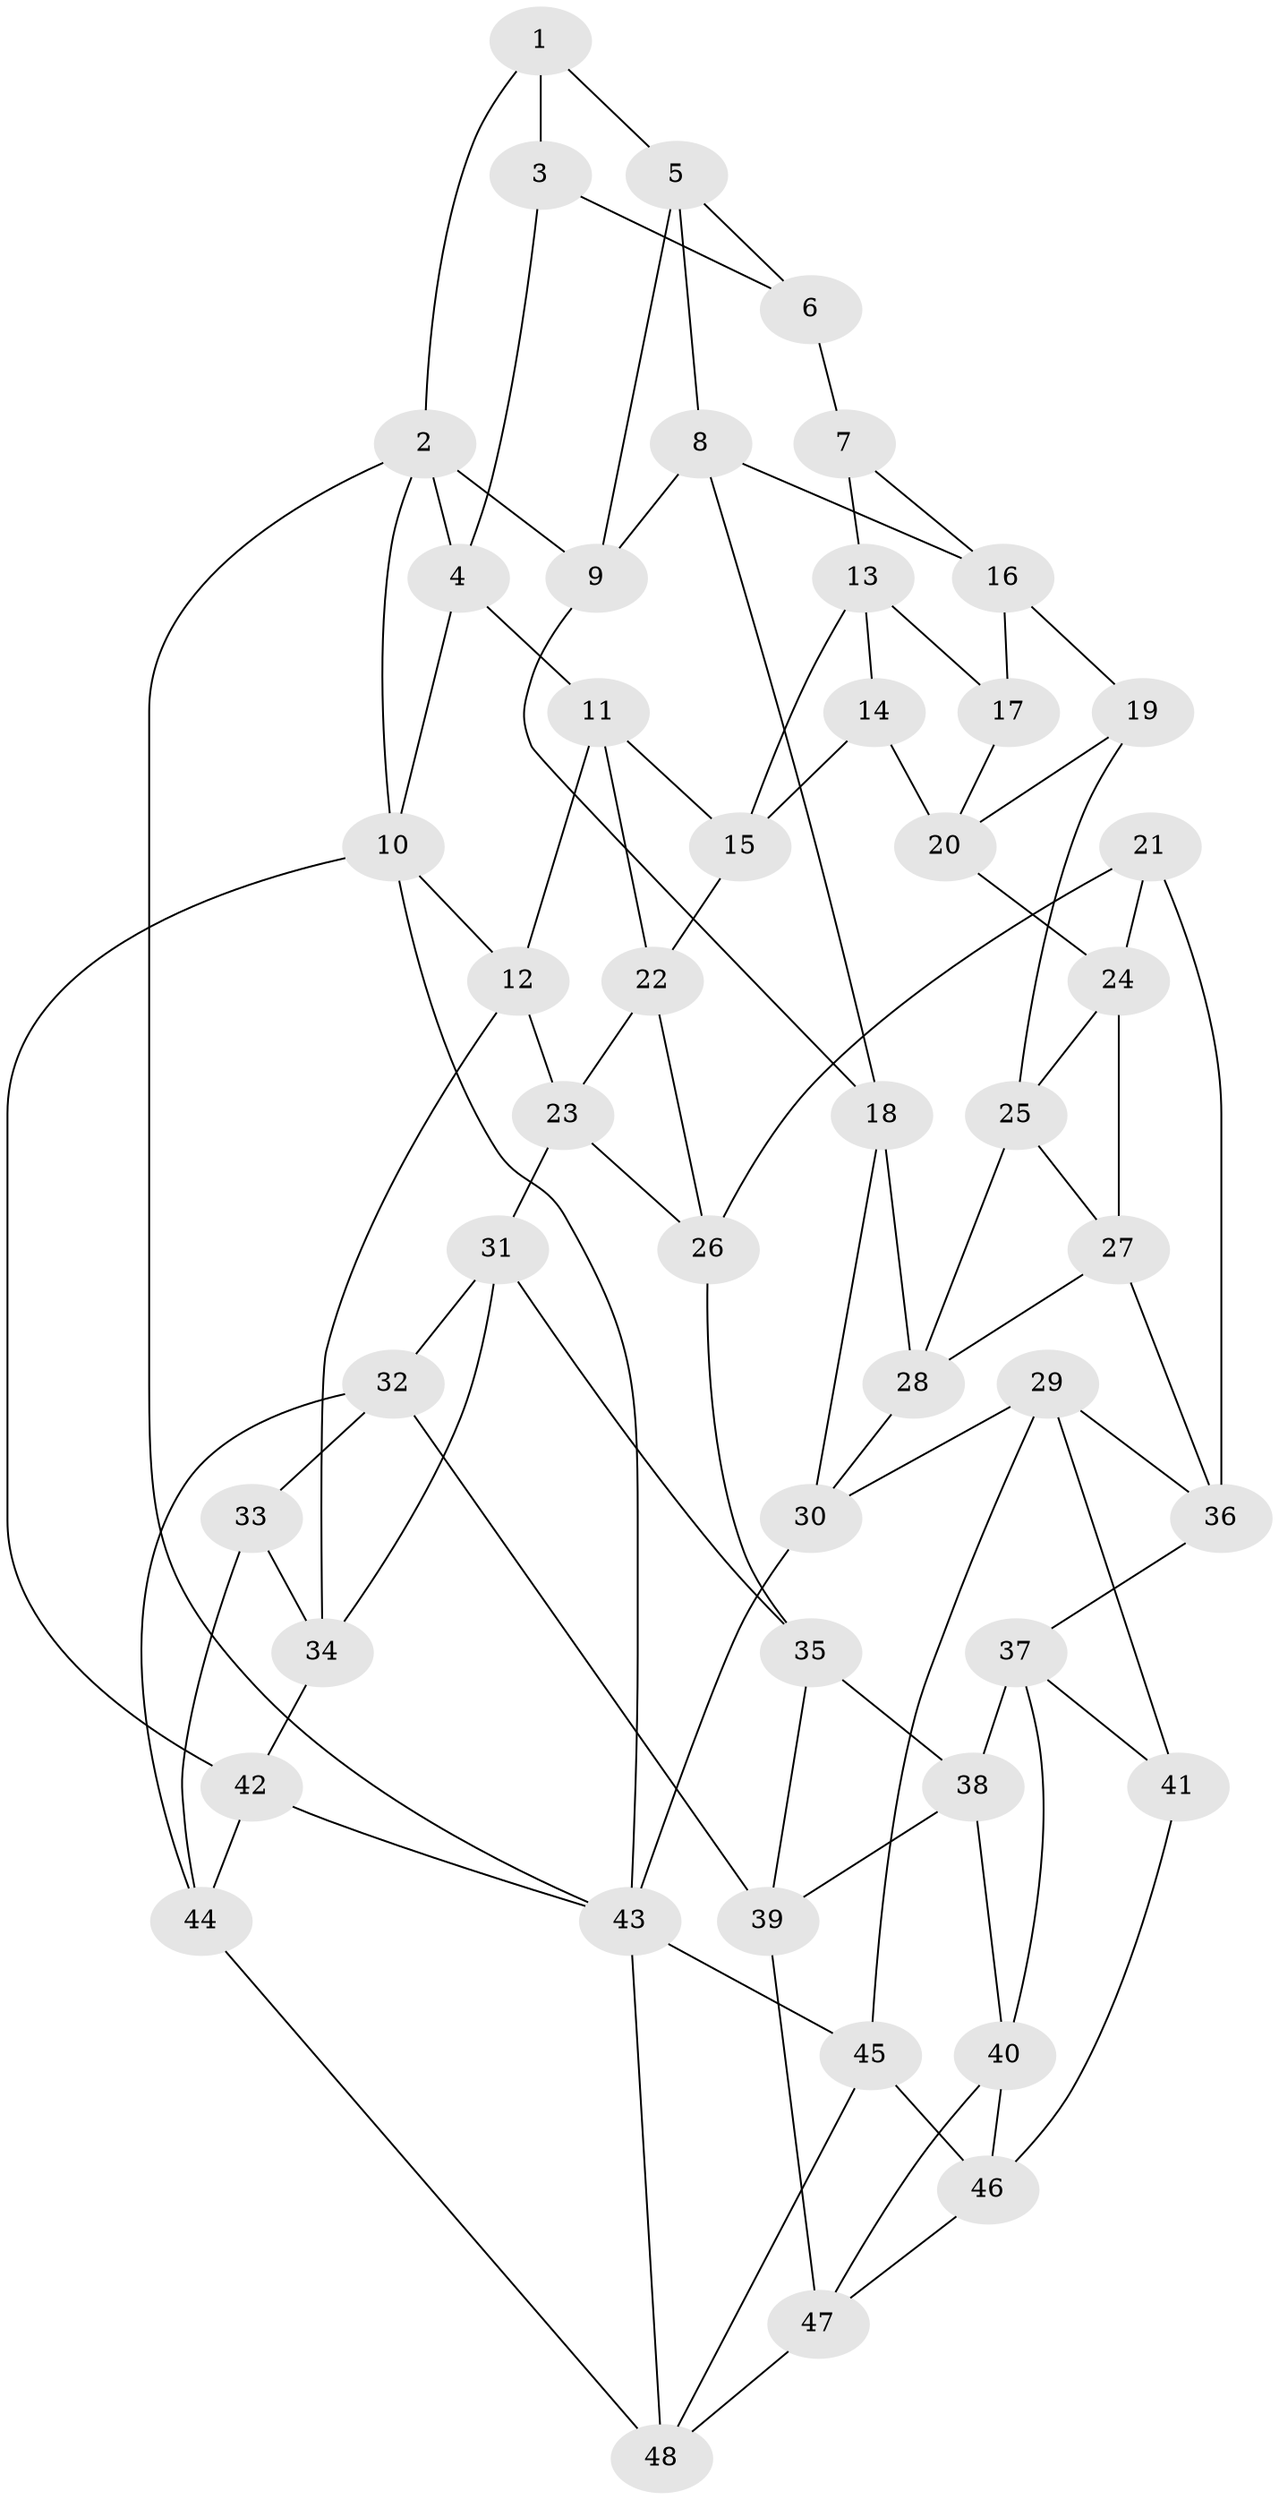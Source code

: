 // original degree distribution, {3: 0.021052631578947368, 4: 0.25263157894736843, 6: 0.22105263157894736, 5: 0.5052631578947369}
// Generated by graph-tools (version 1.1) at 2025/51/03/09/25 03:51:05]
// undirected, 48 vertices, 93 edges
graph export_dot {
graph [start="1"]
  node [color=gray90,style=filled];
  1;
  2;
  3;
  4;
  5;
  6;
  7;
  8;
  9;
  10;
  11;
  12;
  13;
  14;
  15;
  16;
  17;
  18;
  19;
  20;
  21;
  22;
  23;
  24;
  25;
  26;
  27;
  28;
  29;
  30;
  31;
  32;
  33;
  34;
  35;
  36;
  37;
  38;
  39;
  40;
  41;
  42;
  43;
  44;
  45;
  46;
  47;
  48;
  1 -- 2 [weight=1.0];
  1 -- 3 [weight=1.0];
  1 -- 5 [weight=1.0];
  2 -- 4 [weight=1.0];
  2 -- 9 [weight=1.0];
  2 -- 10 [weight=1.0];
  2 -- 43 [weight=1.0];
  3 -- 4 [weight=1.0];
  3 -- 6 [weight=1.0];
  4 -- 10 [weight=1.0];
  4 -- 11 [weight=1.0];
  5 -- 6 [weight=1.0];
  5 -- 8 [weight=1.0];
  5 -- 9 [weight=1.0];
  6 -- 7 [weight=2.0];
  7 -- 13 [weight=1.0];
  7 -- 16 [weight=1.0];
  8 -- 9 [weight=1.0];
  8 -- 16 [weight=1.0];
  8 -- 18 [weight=1.0];
  9 -- 18 [weight=1.0];
  10 -- 12 [weight=1.0];
  10 -- 42 [weight=1.0];
  10 -- 43 [weight=1.0];
  11 -- 12 [weight=1.0];
  11 -- 15 [weight=1.0];
  11 -- 22 [weight=1.0];
  12 -- 23 [weight=1.0];
  12 -- 34 [weight=1.0];
  13 -- 14 [weight=1.0];
  13 -- 15 [weight=1.0];
  13 -- 17 [weight=1.0];
  14 -- 15 [weight=1.0];
  14 -- 20 [weight=1.0];
  15 -- 22 [weight=1.0];
  16 -- 17 [weight=1.0];
  16 -- 19 [weight=1.0];
  17 -- 20 [weight=1.0];
  18 -- 28 [weight=1.0];
  18 -- 30 [weight=1.0];
  19 -- 20 [weight=1.0];
  19 -- 25 [weight=1.0];
  20 -- 24 [weight=1.0];
  21 -- 24 [weight=1.0];
  21 -- 26 [weight=1.0];
  21 -- 36 [weight=1.0];
  22 -- 23 [weight=1.0];
  22 -- 26 [weight=1.0];
  23 -- 26 [weight=1.0];
  23 -- 31 [weight=1.0];
  24 -- 25 [weight=1.0];
  24 -- 27 [weight=1.0];
  25 -- 27 [weight=1.0];
  25 -- 28 [weight=1.0];
  26 -- 35 [weight=1.0];
  27 -- 28 [weight=1.0];
  27 -- 36 [weight=1.0];
  28 -- 30 [weight=1.0];
  29 -- 30 [weight=1.0];
  29 -- 36 [weight=1.0];
  29 -- 41 [weight=1.0];
  29 -- 45 [weight=1.0];
  30 -- 43 [weight=1.0];
  31 -- 32 [weight=1.0];
  31 -- 34 [weight=1.0];
  31 -- 35 [weight=1.0];
  32 -- 33 [weight=1.0];
  32 -- 39 [weight=1.0];
  32 -- 44 [weight=1.0];
  33 -- 34 [weight=1.0];
  33 -- 44 [weight=1.0];
  34 -- 42 [weight=1.0];
  35 -- 38 [weight=1.0];
  35 -- 39 [weight=1.0];
  36 -- 37 [weight=1.0];
  37 -- 38 [weight=1.0];
  37 -- 40 [weight=1.0];
  37 -- 41 [weight=1.0];
  38 -- 39 [weight=1.0];
  38 -- 40 [weight=1.0];
  39 -- 47 [weight=1.0];
  40 -- 46 [weight=1.0];
  40 -- 47 [weight=1.0];
  41 -- 46 [weight=1.0];
  42 -- 43 [weight=1.0];
  42 -- 44 [weight=1.0];
  43 -- 45 [weight=1.0];
  43 -- 48 [weight=1.0];
  44 -- 48 [weight=1.0];
  45 -- 46 [weight=1.0];
  45 -- 48 [weight=1.0];
  46 -- 47 [weight=1.0];
  47 -- 48 [weight=1.0];
}

